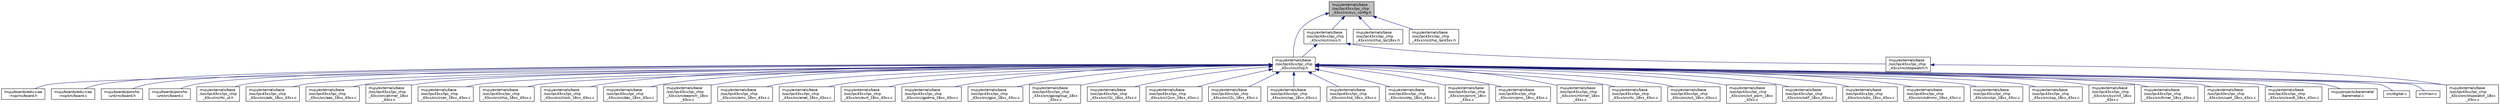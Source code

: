 digraph "muju/externals/base/soc/lpc43xx/lpc_chip_43xx/inc/sys_config.h"
{
  edge [fontname="Helvetica",fontsize="10",labelfontname="Helvetica",labelfontsize="10"];
  node [fontname="Helvetica",fontsize="10",shape=record];
  Node1 [label="muju/externals/base\l/soc/lpc43xx/lpc_chip\l_43xx/inc/sys_config.h",height=0.2,width=0.4,color="black", fillcolor="grey75", style="filled", fontcolor="black"];
  Node1 -> Node2 [dir="back",color="midnightblue",fontsize="10",style="solid"];
  Node2 [label="muju/externals/base\l/soc/lpc43xx/lpc_chip\l_43xx/inc/chip.h",height=0.2,width=0.4,color="black", fillcolor="white", style="filled",URL="$chip_8h.html"];
  Node2 -> Node3 [dir="back",color="midnightblue",fontsize="10",style="solid"];
  Node3 [label="muju/boards/edu-ciaa\l-nxp/inc/board.h",height=0.2,width=0.4,color="black", fillcolor="white", style="filled",URL="$edu-ciaa-nxp_2inc_2board_8h.html"];
  Node2 -> Node4 [dir="back",color="midnightblue",fontsize="10",style="solid"];
  Node4 [label="muju/boards/edu-ciaa\l-nxp/src/board.c",height=0.2,width=0.4,color="black", fillcolor="white", style="filled",URL="$edu-ciaa-nxp_2src_2board_8c.html"];
  Node2 -> Node5 [dir="back",color="midnightblue",fontsize="10",style="solid"];
  Node5 [label="muju/boards/poncho\l-unt/inc/board.h",height=0.2,width=0.4,color="black", fillcolor="white", style="filled",URL="$poncho-unt_2inc_2board_8h.html"];
  Node2 -> Node6 [dir="back",color="midnightblue",fontsize="10",style="solid"];
  Node6 [label="muju/boards/poncho\l-unt/src/board.c",height=0.2,width=0.4,color="black", fillcolor="white", style="filled",URL="$poncho-unt_2src_2board_8c.html"];
  Node2 -> Node7 [dir="back",color="midnightblue",fontsize="10",style="solid"];
  Node7 [label="muju/externals/base\l/soc/lpc43xx/lpc_chip\l_43xx/inc/rtc_ut.h",height=0.2,width=0.4,color="black", fillcolor="white", style="filled",URL="$rtc__ut_8h.html"];
  Node2 -> Node8 [dir="back",color="midnightblue",fontsize="10",style="solid"];
  Node8 [label="muju/externals/base\l/soc/lpc43xx/lpc_chip\l_43xx/src/adc_18xx_43xx.c",height=0.2,width=0.4,color="black", fillcolor="white", style="filled",URL="$adc__18xx__43xx_8c.html"];
  Node2 -> Node9 [dir="back",color="midnightblue",fontsize="10",style="solid"];
  Node9 [label="muju/externals/base\l/soc/lpc43xx/lpc_chip\l_43xx/src/aes_18xx_43xx.c",height=0.2,width=0.4,color="black", fillcolor="white", style="filled",URL="$aes__18xx__43xx_8c.html"];
  Node2 -> Node10 [dir="back",color="midnightblue",fontsize="10",style="solid"];
  Node10 [label="muju/externals/base\l/soc/lpc43xx/lpc_chip\l_43xx/src/atimer_18xx\l_43xx.c",height=0.2,width=0.4,color="black", fillcolor="white", style="filled",URL="$atimer__18xx__43xx_8c.html"];
  Node2 -> Node11 [dir="back",color="midnightblue",fontsize="10",style="solid"];
  Node11 [label="muju/externals/base\l/soc/lpc43xx/lpc_chip\l_43xx/src/ccan_18xx_43xx.c",height=0.2,width=0.4,color="black", fillcolor="white", style="filled",URL="$ccan__18xx__43xx_8c.html"];
  Node2 -> Node12 [dir="back",color="midnightblue",fontsize="10",style="solid"];
  Node12 [label="muju/externals/base\l/soc/lpc43xx/lpc_chip\l_43xx/src/chip_18xx_43xx.c",height=0.2,width=0.4,color="black", fillcolor="white", style="filled",URL="$chip__18xx__43xx_8c.html"];
  Node2 -> Node13 [dir="back",color="midnightblue",fontsize="10",style="solid"];
  Node13 [label="muju/externals/base\l/soc/lpc43xx/lpc_chip\l_43xx/src/clock_18xx_43xx.c",height=0.2,width=0.4,color="black", fillcolor="white", style="filled",URL="$clock__18xx__43xx_8c.html"];
  Node2 -> Node14 [dir="back",color="midnightblue",fontsize="10",style="solid"];
  Node14 [label="muju/externals/base\l/soc/lpc43xx/lpc_chip\l_43xx/src/dac_18xx_43xx.c",height=0.2,width=0.4,color="black", fillcolor="white", style="filled",URL="$dac__18xx__43xx_8c.html"];
  Node2 -> Node15 [dir="back",color="midnightblue",fontsize="10",style="solid"];
  Node15 [label="muju/externals/base\l/soc/lpc43xx/lpc_chip\l_43xx/src/eeprom_18xx\l_43xx.c",height=0.2,width=0.4,color="black", fillcolor="white", style="filled",URL="$eeprom__18xx__43xx_8c.html"];
  Node2 -> Node16 [dir="back",color="midnightblue",fontsize="10",style="solid"];
  Node16 [label="muju/externals/base\l/soc/lpc43xx/lpc_chip\l_43xx/src/emc_18xx_43xx.c",height=0.2,width=0.4,color="black", fillcolor="white", style="filled",URL="$emc__18xx__43xx_8c.html"];
  Node2 -> Node17 [dir="back",color="midnightblue",fontsize="10",style="solid"];
  Node17 [label="muju/externals/base\l/soc/lpc43xx/lpc_chip\l_43xx/src/enet_18xx_43xx.c",height=0.2,width=0.4,color="black", fillcolor="white", style="filled",URL="$enet__18xx__43xx_8c.html"];
  Node2 -> Node18 [dir="back",color="midnightblue",fontsize="10",style="solid"];
  Node18 [label="muju/externals/base\l/soc/lpc43xx/lpc_chip\l_43xx/src/evrt_18xx_43xx.c",height=0.2,width=0.4,color="black", fillcolor="white", style="filled",URL="$evrt__18xx__43xx_8c.html"];
  Node2 -> Node19 [dir="back",color="midnightblue",fontsize="10",style="solid"];
  Node19 [label="muju/externals/base\l/soc/lpc43xx/lpc_chip\l_43xx/src/gpdma_18xx_43xx.c",height=0.2,width=0.4,color="black", fillcolor="white", style="filled",URL="$gpdma__18xx__43xx_8c.html"];
  Node2 -> Node20 [dir="back",color="midnightblue",fontsize="10",style="solid"];
  Node20 [label="muju/externals/base\l/soc/lpc43xx/lpc_chip\l_43xx/src/gpio_18xx_43xx.c",height=0.2,width=0.4,color="black", fillcolor="white", style="filled",URL="$gpio__18xx__43xx_8c.html"];
  Node2 -> Node21 [dir="back",color="midnightblue",fontsize="10",style="solid"];
  Node21 [label="muju/externals/base\l/soc/lpc43xx/lpc_chip\l_43xx/src/gpiogroup_18xx\l_43xx.c",height=0.2,width=0.4,color="black", fillcolor="white", style="filled",URL="$gpiogroup__18xx__43xx_8c.html"];
  Node2 -> Node22 [dir="back",color="midnightblue",fontsize="10",style="solid"];
  Node22 [label="muju/externals/base\l/soc/lpc43xx/lpc_chip\l_43xx/src/i2c_18xx_43xx.c",height=0.2,width=0.4,color="black", fillcolor="white", style="filled",URL="$i2c__18xx__43xx_8c.html"];
  Node2 -> Node23 [dir="back",color="midnightblue",fontsize="10",style="solid"];
  Node23 [label="muju/externals/base\l/soc/lpc43xx/lpc_chip\l_43xx/src/i2cm_18xx_43xx.c",height=0.2,width=0.4,color="black", fillcolor="white", style="filled",URL="$i2cm__18xx__43xx_8c.html"];
  Node2 -> Node24 [dir="back",color="midnightblue",fontsize="10",style="solid"];
  Node24 [label="muju/externals/base\l/soc/lpc43xx/lpc_chip\l_43xx/src/i2s_18xx_43xx.c",height=0.2,width=0.4,color="black", fillcolor="white", style="filled",URL="$i2s__18xx__43xx_8c.html"];
  Node2 -> Node25 [dir="back",color="midnightblue",fontsize="10",style="solid"];
  Node25 [label="muju/externals/base\l/soc/lpc43xx/lpc_chip\l_43xx/src/iap_18xx_43xx.c",height=0.2,width=0.4,color="black", fillcolor="white", style="filled",URL="$iap__18xx__43xx_8c.html"];
  Node2 -> Node26 [dir="back",color="midnightblue",fontsize="10",style="solid"];
  Node26 [label="muju/externals/base\l/soc/lpc43xx/lpc_chip\l_43xx/src/lcd_18xx_43xx.c",height=0.2,width=0.4,color="black", fillcolor="white", style="filled",URL="$lcd__18xx__43xx_8c.html"];
  Node2 -> Node27 [dir="back",color="midnightblue",fontsize="10",style="solid"];
  Node27 [label="muju/externals/base\l/soc/lpc43xx/lpc_chip\l_43xx/src/otp_18xx_43xx.c",height=0.2,width=0.4,color="black", fillcolor="white", style="filled",URL="$otp__18xx__43xx_8c.html"];
  Node2 -> Node28 [dir="back",color="midnightblue",fontsize="10",style="solid"];
  Node28 [label="muju/externals/base\l/soc/lpc43xx/lpc_chip\l_43xx/src/pinint_18xx\l_43xx.c",height=0.2,width=0.4,color="black", fillcolor="white", style="filled",URL="$pinint__18xx__43xx_8c.html"];
  Node2 -> Node29 [dir="back",color="midnightblue",fontsize="10",style="solid"];
  Node29 [label="muju/externals/base\l/soc/lpc43xx/lpc_chip\l_43xx/src/pmc_18xx_43xx.c",height=0.2,width=0.4,color="black", fillcolor="white", style="filled",URL="$pmc__18xx__43xx_8c.html"];
  Node2 -> Node30 [dir="back",color="midnightblue",fontsize="10",style="solid"];
  Node30 [label="muju/externals/base\l/soc/lpc43xx/lpc_chip\l_43xx/src/ritimer_18xx\l_43xx.c",height=0.2,width=0.4,color="black", fillcolor="white", style="filled",URL="$ritimer__18xx__43xx_8c.html"];
  Node2 -> Node31 [dir="back",color="midnightblue",fontsize="10",style="solid"];
  Node31 [label="muju/externals/base\l/soc/lpc43xx/lpc_chip\l_43xx/src/rtc_18xx_43xx.c",height=0.2,width=0.4,color="black", fillcolor="white", style="filled",URL="$rtc__18xx__43xx_8c.html"];
  Node2 -> Node32 [dir="back",color="midnightblue",fontsize="10",style="solid"];
  Node32 [label="muju/externals/base\l/soc/lpc43xx/lpc_chip\l_43xx/src/sct_18xx_43xx.c",height=0.2,width=0.4,color="black", fillcolor="white", style="filled",URL="$sct__18xx__43xx_8c.html"];
  Node2 -> Node33 [dir="back",color="midnightblue",fontsize="10",style="solid"];
  Node33 [label="muju/externals/base\l/soc/lpc43xx/lpc_chip\l_43xx/src/sct_pwm_18xx\l_43xx.c",height=0.2,width=0.4,color="black", fillcolor="white", style="filled",URL="$sct__pwm__18xx__43xx_8c.html"];
  Node2 -> Node34 [dir="back",color="midnightblue",fontsize="10",style="solid"];
  Node34 [label="muju/externals/base\l/soc/lpc43xx/lpc_chip\l_43xx/src/sdif_18xx_43xx.c",height=0.2,width=0.4,color="black", fillcolor="white", style="filled",URL="$sdif__18xx__43xx_8c.html"];
  Node2 -> Node35 [dir="back",color="midnightblue",fontsize="10",style="solid"];
  Node35 [label="muju/externals/base\l/soc/lpc43xx/lpc_chip\l_43xx/src/sdio_18xx_43xx.c",height=0.2,width=0.4,color="black", fillcolor="white", style="filled",URL="$sdio__18xx__43xx_8c.html"];
  Node2 -> Node36 [dir="back",color="midnightblue",fontsize="10",style="solid"];
  Node36 [label="muju/externals/base\l/soc/lpc43xx/lpc_chip\l_43xx/src/sdmmc_18xx_43xx.c",height=0.2,width=0.4,color="black", fillcolor="white", style="filled",URL="$sdmmc__18xx__43xx_8c.html"];
  Node2 -> Node37 [dir="back",color="midnightblue",fontsize="10",style="solid"];
  Node37 [label="muju/externals/base\l/soc/lpc43xx/lpc_chip\l_43xx/src/spi_18xx_43xx.c",height=0.2,width=0.4,color="black", fillcolor="white", style="filled",URL="$spi__18xx__43xx_8c.html"];
  Node2 -> Node38 [dir="back",color="midnightblue",fontsize="10",style="solid"];
  Node38 [label="muju/externals/base\l/soc/lpc43xx/lpc_chip\l_43xx/src/ssp_18xx_43xx.c",height=0.2,width=0.4,color="black", fillcolor="white", style="filled",URL="$ssp__18xx__43xx_8c.html"];
  Node2 -> Node39 [dir="back",color="midnightblue",fontsize="10",style="solid"];
  Node39 [label="muju/externals/base\l/soc/lpc43xx/lpc_chip\l_43xx/src/stopwatch_18xx\l_43xx.c",height=0.2,width=0.4,color="black", fillcolor="white", style="filled",URL="$stopwatch__18xx__43xx_8c.html"];
  Node2 -> Node40 [dir="back",color="midnightblue",fontsize="10",style="solid"];
  Node40 [label="muju/externals/base\l/soc/lpc43xx/lpc_chip\l_43xx/src/sysinit_18xx\l_43xx.c",height=0.2,width=0.4,color="black", fillcolor="white", style="filled",URL="$sysinit__18xx__43xx_8c.html"];
  Node2 -> Node41 [dir="back",color="midnightblue",fontsize="10",style="solid"];
  Node41 [label="muju/externals/base\l/soc/lpc43xx/lpc_chip\l_43xx/src/timer_18xx_43xx.c",height=0.2,width=0.4,color="black", fillcolor="white", style="filled",URL="$timer__18xx__43xx_8c.html"];
  Node2 -> Node42 [dir="back",color="midnightblue",fontsize="10",style="solid"];
  Node42 [label="muju/externals/base\l/soc/lpc43xx/lpc_chip\l_43xx/src/uart_18xx_43xx.c",height=0.2,width=0.4,color="black", fillcolor="white", style="filled",URL="$uart__18xx__43xx_8c.html"];
  Node2 -> Node43 [dir="back",color="midnightblue",fontsize="10",style="solid"];
  Node43 [label="muju/externals/base\l/soc/lpc43xx/lpc_chip\l_43xx/src/wwdt_18xx_43xx.c",height=0.2,width=0.4,color="black", fillcolor="white", style="filled",URL="$wwdt__18xx__43xx_8c.html"];
  Node2 -> Node44 [dir="back",color="midnightblue",fontsize="10",style="solid"];
  Node44 [label="muju/projects/baremetal\l/baremetal.c",height=0.2,width=0.4,color="black", fillcolor="white", style="filled",URL="$baremetal_8c.html"];
  Node2 -> Node45 [dir="back",color="midnightblue",fontsize="10",style="solid"];
  Node45 [label="src/digital.c",height=0.2,width=0.4,color="black", fillcolor="white", style="filled",URL="$src_2digital_8c.html"];
  Node2 -> Node46 [dir="back",color="midnightblue",fontsize="10",style="solid"];
  Node46 [label="src/main.c",height=0.2,width=0.4,color="black", fillcolor="white", style="filled",URL="$src_2main_8c.html"];
  Node1 -> Node47 [dir="back",color="midnightblue",fontsize="10",style="solid"];
  Node47 [label="muju/externals/base\l/soc/lpc43xx/lpc_chip\l_43xx/inc/cmsis.h",height=0.2,width=0.4,color="black", fillcolor="white", style="filled",URL="$cmsis_8h.html"];
  Node47 -> Node2 [dir="back",color="midnightblue",fontsize="10",style="solid"];
  Node47 -> Node48 [dir="back",color="midnightblue",fontsize="10",style="solid"];
  Node48 [label="muju/externals/base\l/soc/lpc43xx/lpc_chip\l_43xx/inc/stopwatch.h",height=0.2,width=0.4,color="black", fillcolor="white", style="filled",URL="$stopwatch_8h.html"];
  Node48 -> Node39 [dir="back",color="midnightblue",fontsize="10",style="solid"];
  Node1 -> Node49 [dir="back",color="midnightblue",fontsize="10",style="solid"];
  Node49 [label="muju/externals/base\l/soc/lpc43xx/lpc_chip\l_43xx/inc/chip_lpc18xx.h",height=0.2,width=0.4,color="black", fillcolor="white", style="filled",URL="$chip__lpc18xx_8h.html"];
  Node1 -> Node50 [dir="back",color="midnightblue",fontsize="10",style="solid"];
  Node50 [label="muju/externals/base\l/soc/lpc43xx/lpc_chip\l_43xx/inc/chip_lpc43xx.h",height=0.2,width=0.4,color="black", fillcolor="white", style="filled",URL="$chip__lpc43xx_8h.html"];
}

